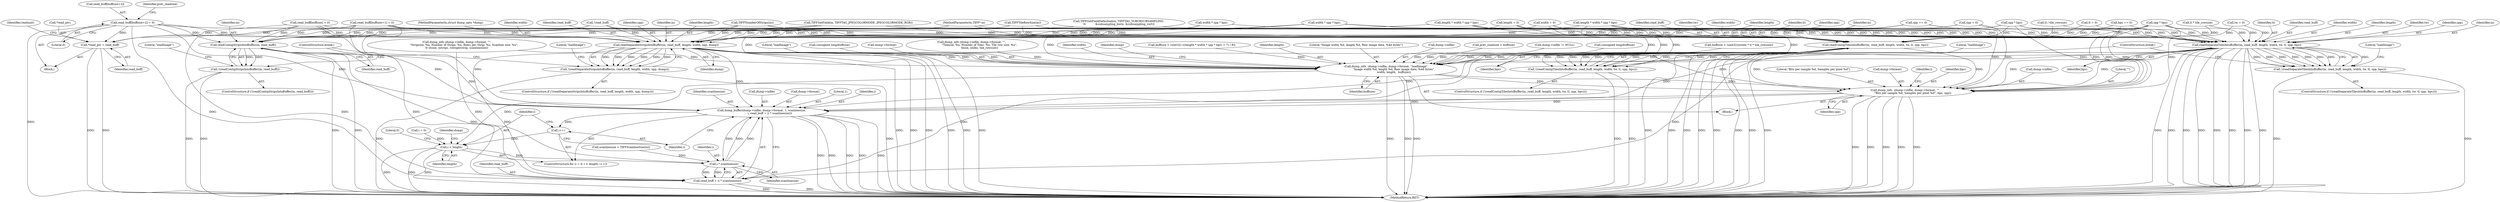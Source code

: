 digraph "0_libtiff_83a4b92815ea04969d494416eaae3d4c6b338e4a#diff-c8b4b355f9b5c06d585b23138e1c185f_5@array" {
"1001018" [label="(Call,read_buff[buffsize+2] = 0)"];
"1001028" [label="(Call,*read_ptr = read_buff)"];
"1001043" [label="(Call,readContigStripsIntoBuffer(in, read_buff))"];
"1001042" [label="(Call,!(readContigStripsIntoBuffer(in, read_buff)))"];
"1001170" [label="(Call,dump_buffer(dump->infile, dump->format, 1, scanlinesize, \n                  i, read_buff + (i * scanlinesize)))"];
"1001168" [label="(Call,i++)"];
"1001165" [label="(Call,i < length)"];
"1001182" [label="(Call,i * scanlinesize)"];
"1001180" [label="(Call,read_buff + (i * scanlinesize))"];
"1001057" [label="(Call,readSeparateStripsIntoBuffer(in, read_buff, length, width, spp, dump))"];
"1001056" [label="(Call,!(readSeparateStripsIntoBuffer(in, read_buff, length, width, spp, dump)))"];
"1001138" [label="(Call,dump_info  (dump->infile, dump->format, \"loadImage\", \n                \"Image width %d, length %d, Raw image data, %4d bytes\",\n                width, length,  buffsize))"];
"1001150" [label="(Call,dump_info  (dump->infile, dump->format, \"\", \n                \"Bits per sample %d, Samples per pixel %d\", bps, spp))"];
"1001080" [label="(Call,readContigTilesIntoBuffer(in, read_buff, length, width, tw, tl, spp, bps))"];
"1001079" [label="(Call,!(readContigTilesIntoBuffer(in, read_buff, length, width, tw, tl, spp, bps)))"];
"1001100" [label="(Call,readSeparateTilesIntoBuffer(in, read_buff, length, width, tw, tl, spp, bps))"];
"1001099" [label="(Call,!(readSeparateTilesIntoBuffer(in, read_buff, length, width, tw, tl, spp, bps)))"];
"1001142" [label="(Call,dump->format)"];
"1001033" [label="(Identifier,readunit)"];
"1001088" [label="(Identifier,bps)"];
"1001182" [label="(Call,i * scanlinesize)"];
"1001085" [label="(Identifier,tw)"];
"1000756" [label="(Call,dump_info (dump->infile, dump->format, \"\", \n                 \"Tilesize: %u, Number of Tiles: %u, Tile row size: %u\",\n                 tlsize, ntiles, tile_rowsize))"];
"1001060" [label="(Identifier,length)"];
"1001179" [label="(Identifier,i)"];
"1000132" [label="(Block,)"];
"1001178" [label="(Identifier,scanlinesize)"];
"1000873" [label="(Call,width * spp * bps)"];
"1001083" [label="(Identifier,length)"];
"1000128" [label="(MethodParameterIn,TIFF* in)"];
"1001011" [label="(Call,read_buff[buffsize+1] = 0)"];
"1000209" [label="(Call,tl = 0)"];
"1001078" [label="(ControlStructure,if (!(readContigTilesIntoBuffer(in, read_buff, length, width, tw, tl, spp, bps))))"];
"1001099" [label="(Call,!(readSeparateTilesIntoBuffer(in, read_buff, length, width, tw, tl, spp, bps)))"];
"1001187" [label="(MethodReturn,RET)"];
"1001181" [label="(Identifier,read_buff)"];
"1001045" [label="(Identifier,read_buff)"];
"1001161" [label="(ControlStructure,for (i = 0; i < length; i++))"];
"1001087" [label="(Identifier,spp)"];
"1000893" [label="(Call,dump_info (dump->infile, dump->format, \"\",\n                 \"Stripsize: %u, Number of Strips: %u, Rows per Strip: %u, Scanline size: %u\",\n\t\t stsize, nstrips, rowsperstrip, scanlinesize))"];
"1001105" [label="(Identifier,tw)"];
"1001057" [label="(Call,readSeparateStripsIntoBuffer(in, read_buff, length, width, spp, dump))"];
"1001079" [label="(Call,!(readContigTilesIntoBuffer(in, read_buff, length, width, tw, tl, spp, bps)))"];
"1001006" [label="(Call,read_buff[buffsize] = 0)"];
"1001081" [label="(Identifier,in)"];
"1000925" [label="(Call,TIFFGetFieldDefaulted(in, TIFFTAG_YCBCRSUBSAMPLING,\n \t\t           &subsampling_horiz, &subsampling_vert))"];
"1001149" [label="(Identifier,buffsize)"];
"1001019" [label="(Call,read_buff[buffsize+2])"];
"1001137" [label="(Block,)"];
"1001066" [label="(Literal,\"loadImage\")"];
"1000851" [label="(Call,buffsize < (uint32) (((length * width * spp * bps) + 7) / 8))"];
"1001107" [label="(Identifier,spp)"];
"1001018" [label="(Call,read_buff[buffsize+2] = 0)"];
"1001162" [label="(Call,i = 0)"];
"1001055" [label="(ControlStructure,if (!(readSeparateStripsIntoBuffer(in, read_buff, length, width, spp, dump))))"];
"1001031" [label="(Identifier,read_buff)"];
"1001148" [label="(Identifier,length)"];
"1000875" [label="(Call,spp * bps)"];
"1001071" [label="(ControlStructure,break;)"];
"1001116" [label="(ControlStructure,break;)"];
"1000861" [label="(Call,spp * bps)"];
"1000671" [label="(Call,TIFFTileRowSize(in))"];
"1001108" [label="(Identifier,bps)"];
"1001171" [label="(Call,dump->infile)"];
"1000717" [label="(Call,tl * tile_rowsize)"];
"1000205" [label="(Call,tw = 0)"];
"1001165" [label="(Call,i < length)"];
"1001098" [label="(ControlStructure,if (!(readSeparateTilesIntoBuffer(in, read_buff, length, width, tw, tl, spp, bps))))"];
"1001056" [label="(Call,!(readSeparateStripsIntoBuffer(in, read_buff, length, width, spp, dump)))"];
"1001091" [label="(Literal,\"loadImage\")"];
"1001026" [label="(Identifier,prev_readsize)"];
"1001157" [label="(Literal,\"\")"];
"1001041" [label="(ControlStructure,if (!(readContigStripsIntoBuffer(in, read_buff))))"];
"1000130" [label="(MethodParameterIn,struct dump_opts *dump)"];
"1001082" [label="(Identifier,read_buff)"];
"1001168" [label="(Call,i++)"];
"1001101" [label="(Identifier,in)"];
"1001042" [label="(Call,!(readContigStripsIntoBuffer(in, read_buff)))"];
"1001146" [label="(Literal,\"Image width %d, length %d, Raw image data, %4d bytes\")"];
"1001139" [label="(Call,dump->infile)"];
"1001084" [label="(Identifier,width)"];
"1000967" [label="(Call,prev_readsize < buffsize)"];
"1000159" [label="(Call,spp = 0)"];
"1001111" [label="(Literal,\"loadImage\")"];
"1001167" [label="(Identifier,length)"];
"1001184" [label="(Identifier,scanlinesize)"];
"1001063" [label="(Identifier,dump)"];
"1001061" [label="(Identifier,width)"];
"1000629" [label="(Call,bps == 0)"];
"1000420" [label="(Call,scanlinesize = TIFFScanlineSize(in))"];
"1001127" [label="(Call,dump->infile != NULL)"];
"1001170" [label="(Call,dump_buffer(dump->infile, dump->format, 1, scanlinesize, \n                  i, read_buff + (i * scanlinesize)))"];
"1001106" [label="(Identifier,tl)"];
"1001059" [label="(Identifier,read_buff)"];
"1001048" [label="(Literal,\"loadImage\")"];
"1001150" [label="(Call,dump_info  (dump->infile, dump->format, \"\", \n                \"Bits per sample %d, Samples per pixel %d\", bps, spp))"];
"1001166" [label="(Identifier,i)"];
"1001158" [label="(Literal,\"Bits per sample %d, Samples per pixel %d\")"];
"1001180" [label="(Call,read_buff + (i * scanlinesize))"];
"1001183" [label="(Identifier,i)"];
"1001154" [label="(Call,dump->format)"];
"1001024" [label="(Literal,0)"];
"1000733" [label="(Call,tl / tile_rowsize)"];
"1000914" [label="(Call,TIFFSetField(in, TIFFTAG_JPEGCOLORMODE, JPEGCOLORMODE_RGB))"];
"1000884" [label="(Call,(unsigned long)buffsize)"];
"1000711" [label="(Call,buffsize < (uint32)(ntiles * tl * tile_rowsize))"];
"1001102" [label="(Identifier,read_buff)"];
"1000859" [label="(Call,width * spp * bps)"];
"1001043" [label="(Call,readContigStripsIntoBuffer(in, read_buff))"];
"1001145" [label="(Literal,\"loadImage\")"];
"1001172" [label="(Identifier,dump)"];
"1001163" [label="(Identifier,i)"];
"1000871" [label="(Call,length * width * spp * bps)"];
"1001044" [label="(Identifier,in)"];
"1001138" [label="(Call,dump_info  (dump->infile, dump->format, \"loadImage\", \n                \"Image width %d, length %d, Raw image data, %4d bytes\",\n                width, length,  buffsize))"];
"1001169" [label="(Identifier,i)"];
"1001028" [label="(Call,*read_ptr = read_buff)"];
"1001080" [label="(Call,readContigTilesIntoBuffer(in, read_buff, length, width, tw, tl, spp, bps))"];
"1001186" [label="(Literal,0)"];
"1001100" [label="(Call,readSeparateTilesIntoBuffer(in, read_buff, length, width, tw, tl, spp, bps))"];
"1001159" [label="(Identifier,bps)"];
"1001174" [label="(Call,dump->format)"];
"1000785" [label="(Call,TIFFNumberOfStrips(in))"];
"1000747" [label="(Call,(unsigned long)buffsize)"];
"1000185" [label="(Call,length = 0)"];
"1001104" [label="(Identifier,width)"];
"1001160" [label="(Identifier,spp)"];
"1000181" [label="(Call,width = 0)"];
"1000632" [label="(Call,spp == 0)"];
"1001151" [label="(Call,dump->infile)"];
"1000997" [label="(Call,!read_buff)"];
"1001062" [label="(Identifier,spp)"];
"1001147" [label="(Identifier,width)"];
"1001152" [label="(Identifier,dump)"];
"1001103" [label="(Identifier,length)"];
"1001029" [label="(Call,*read_ptr)"];
"1001177" [label="(Literal,1)"];
"1000857" [label="(Call,length * width * spp * bps)"];
"1001086" [label="(Identifier,tl)"];
"1001058" [label="(Identifier,in)"];
"1001018" -> "1000132"  [label="AST: "];
"1001018" -> "1001024"  [label="CFG: "];
"1001019" -> "1001018"  [label="AST: "];
"1001024" -> "1001018"  [label="AST: "];
"1001026" -> "1001018"  [label="CFG: "];
"1001018" -> "1001187"  [label="DDG: "];
"1001018" -> "1001028"  [label="DDG: "];
"1001018" -> "1001043"  [label="DDG: "];
"1001018" -> "1001057"  [label="DDG: "];
"1001018" -> "1001080"  [label="DDG: "];
"1001018" -> "1001100"  [label="DDG: "];
"1001018" -> "1001170"  [label="DDG: "];
"1001018" -> "1001180"  [label="DDG: "];
"1001028" -> "1000132"  [label="AST: "];
"1001028" -> "1001031"  [label="CFG: "];
"1001029" -> "1001028"  [label="AST: "];
"1001031" -> "1001028"  [label="AST: "];
"1001033" -> "1001028"  [label="CFG: "];
"1001028" -> "1001187"  [label="DDG: "];
"1001028" -> "1001187"  [label="DDG: "];
"1001011" -> "1001028"  [label="DDG: "];
"1000997" -> "1001028"  [label="DDG: "];
"1001006" -> "1001028"  [label="DDG: "];
"1001043" -> "1001042"  [label="AST: "];
"1001043" -> "1001045"  [label="CFG: "];
"1001044" -> "1001043"  [label="AST: "];
"1001045" -> "1001043"  [label="AST: "];
"1001042" -> "1001043"  [label="CFG: "];
"1001043" -> "1001187"  [label="DDG: "];
"1001043" -> "1001187"  [label="DDG: "];
"1001043" -> "1001042"  [label="DDG: "];
"1001043" -> "1001042"  [label="DDG: "];
"1000925" -> "1001043"  [label="DDG: "];
"1000671" -> "1001043"  [label="DDG: "];
"1000785" -> "1001043"  [label="DDG: "];
"1000914" -> "1001043"  [label="DDG: "];
"1000128" -> "1001043"  [label="DDG: "];
"1001011" -> "1001043"  [label="DDG: "];
"1001006" -> "1001043"  [label="DDG: "];
"1000997" -> "1001043"  [label="DDG: "];
"1001043" -> "1001170"  [label="DDG: "];
"1001043" -> "1001180"  [label="DDG: "];
"1001042" -> "1001041"  [label="AST: "];
"1001048" -> "1001042"  [label="CFG: "];
"1001071" -> "1001042"  [label="CFG: "];
"1001042" -> "1001187"  [label="DDG: "];
"1001042" -> "1001187"  [label="DDG: "];
"1001170" -> "1001161"  [label="AST: "];
"1001170" -> "1001180"  [label="CFG: "];
"1001171" -> "1001170"  [label="AST: "];
"1001174" -> "1001170"  [label="AST: "];
"1001177" -> "1001170"  [label="AST: "];
"1001178" -> "1001170"  [label="AST: "];
"1001179" -> "1001170"  [label="AST: "];
"1001180" -> "1001170"  [label="AST: "];
"1001169" -> "1001170"  [label="CFG: "];
"1001170" -> "1001187"  [label="DDG: "];
"1001170" -> "1001187"  [label="DDG: "];
"1001170" -> "1001187"  [label="DDG: "];
"1001170" -> "1001187"  [label="DDG: "];
"1001170" -> "1001187"  [label="DDG: "];
"1001170" -> "1001168"  [label="DDG: "];
"1001150" -> "1001170"  [label="DDG: "];
"1001150" -> "1001170"  [label="DDG: "];
"1001182" -> "1001170"  [label="DDG: "];
"1001182" -> "1001170"  [label="DDG: "];
"1001011" -> "1001170"  [label="DDG: "];
"1001006" -> "1001170"  [label="DDG: "];
"1001057" -> "1001170"  [label="DDG: "];
"1001100" -> "1001170"  [label="DDG: "];
"1001080" -> "1001170"  [label="DDG: "];
"1001170" -> "1001182"  [label="DDG: "];
"1001168" -> "1001161"  [label="AST: "];
"1001168" -> "1001169"  [label="CFG: "];
"1001169" -> "1001168"  [label="AST: "];
"1001166" -> "1001168"  [label="CFG: "];
"1001168" -> "1001165"  [label="DDG: "];
"1001165" -> "1001161"  [label="AST: "];
"1001165" -> "1001167"  [label="CFG: "];
"1001166" -> "1001165"  [label="AST: "];
"1001167" -> "1001165"  [label="AST: "];
"1001172" -> "1001165"  [label="CFG: "];
"1001186" -> "1001165"  [label="CFG: "];
"1001165" -> "1001187"  [label="DDG: "];
"1001165" -> "1001187"  [label="DDG: "];
"1001165" -> "1001187"  [label="DDG: "];
"1001162" -> "1001165"  [label="DDG: "];
"1001138" -> "1001165"  [label="DDG: "];
"1001165" -> "1001182"  [label="DDG: "];
"1001182" -> "1001180"  [label="AST: "];
"1001182" -> "1001184"  [label="CFG: "];
"1001183" -> "1001182"  [label="AST: "];
"1001184" -> "1001182"  [label="AST: "];
"1001180" -> "1001182"  [label="CFG: "];
"1001182" -> "1001180"  [label="DDG: "];
"1001182" -> "1001180"  [label="DDG: "];
"1000893" -> "1001182"  [label="DDG: "];
"1000420" -> "1001182"  [label="DDG: "];
"1001181" -> "1001180"  [label="AST: "];
"1001180" -> "1001187"  [label="DDG: "];
"1001180" -> "1001187"  [label="DDG: "];
"1001011" -> "1001180"  [label="DDG: "];
"1001006" -> "1001180"  [label="DDG: "];
"1001057" -> "1001180"  [label="DDG: "];
"1001100" -> "1001180"  [label="DDG: "];
"1001080" -> "1001180"  [label="DDG: "];
"1001057" -> "1001056"  [label="AST: "];
"1001057" -> "1001063"  [label="CFG: "];
"1001058" -> "1001057"  [label="AST: "];
"1001059" -> "1001057"  [label="AST: "];
"1001060" -> "1001057"  [label="AST: "];
"1001061" -> "1001057"  [label="AST: "];
"1001062" -> "1001057"  [label="AST: "];
"1001063" -> "1001057"  [label="AST: "];
"1001056" -> "1001057"  [label="CFG: "];
"1001057" -> "1001187"  [label="DDG: "];
"1001057" -> "1001187"  [label="DDG: "];
"1001057" -> "1001187"  [label="DDG: "];
"1001057" -> "1001187"  [label="DDG: "];
"1001057" -> "1001187"  [label="DDG: "];
"1001057" -> "1001187"  [label="DDG: "];
"1001057" -> "1001056"  [label="DDG: "];
"1001057" -> "1001056"  [label="DDG: "];
"1001057" -> "1001056"  [label="DDG: "];
"1001057" -> "1001056"  [label="DDG: "];
"1001057" -> "1001056"  [label="DDG: "];
"1001057" -> "1001056"  [label="DDG: "];
"1000925" -> "1001057"  [label="DDG: "];
"1000671" -> "1001057"  [label="DDG: "];
"1000785" -> "1001057"  [label="DDG: "];
"1000914" -> "1001057"  [label="DDG: "];
"1000128" -> "1001057"  [label="DDG: "];
"1001011" -> "1001057"  [label="DDG: "];
"1001006" -> "1001057"  [label="DDG: "];
"1000997" -> "1001057"  [label="DDG: "];
"1000857" -> "1001057"  [label="DDG: "];
"1000871" -> "1001057"  [label="DDG: "];
"1000185" -> "1001057"  [label="DDG: "];
"1000873" -> "1001057"  [label="DDG: "];
"1000859" -> "1001057"  [label="DDG: "];
"1000181" -> "1001057"  [label="DDG: "];
"1000632" -> "1001057"  [label="DDG: "];
"1000875" -> "1001057"  [label="DDG: "];
"1000861" -> "1001057"  [label="DDG: "];
"1000159" -> "1001057"  [label="DDG: "];
"1000130" -> "1001057"  [label="DDG: "];
"1001057" -> "1001138"  [label="DDG: "];
"1001057" -> "1001138"  [label="DDG: "];
"1001057" -> "1001150"  [label="DDG: "];
"1001056" -> "1001055"  [label="AST: "];
"1001066" -> "1001056"  [label="CFG: "];
"1001071" -> "1001056"  [label="CFG: "];
"1001056" -> "1001187"  [label="DDG: "];
"1001056" -> "1001187"  [label="DDG: "];
"1001138" -> "1001137"  [label="AST: "];
"1001138" -> "1001149"  [label="CFG: "];
"1001139" -> "1001138"  [label="AST: "];
"1001142" -> "1001138"  [label="AST: "];
"1001145" -> "1001138"  [label="AST: "];
"1001146" -> "1001138"  [label="AST: "];
"1001147" -> "1001138"  [label="AST: "];
"1001148" -> "1001138"  [label="AST: "];
"1001149" -> "1001138"  [label="AST: "];
"1001152" -> "1001138"  [label="CFG: "];
"1001138" -> "1001187"  [label="DDG: "];
"1001138" -> "1001187"  [label="DDG: "];
"1001138" -> "1001187"  [label="DDG: "];
"1001127" -> "1001138"  [label="DDG: "];
"1000893" -> "1001138"  [label="DDG: "];
"1000756" -> "1001138"  [label="DDG: "];
"1000873" -> "1001138"  [label="DDG: "];
"1001100" -> "1001138"  [label="DDG: "];
"1001100" -> "1001138"  [label="DDG: "];
"1000859" -> "1001138"  [label="DDG: "];
"1001080" -> "1001138"  [label="DDG: "];
"1001080" -> "1001138"  [label="DDG: "];
"1000181" -> "1001138"  [label="DDG: "];
"1000857" -> "1001138"  [label="DDG: "];
"1000871" -> "1001138"  [label="DDG: "];
"1000185" -> "1001138"  [label="DDG: "];
"1000967" -> "1001138"  [label="DDG: "];
"1000711" -> "1001138"  [label="DDG: "];
"1000851" -> "1001138"  [label="DDG: "];
"1000884" -> "1001138"  [label="DDG: "];
"1000747" -> "1001138"  [label="DDG: "];
"1001138" -> "1001150"  [label="DDG: "];
"1001138" -> "1001150"  [label="DDG: "];
"1001150" -> "1001137"  [label="AST: "];
"1001150" -> "1001160"  [label="CFG: "];
"1001151" -> "1001150"  [label="AST: "];
"1001154" -> "1001150"  [label="AST: "];
"1001157" -> "1001150"  [label="AST: "];
"1001158" -> "1001150"  [label="AST: "];
"1001159" -> "1001150"  [label="AST: "];
"1001160" -> "1001150"  [label="AST: "];
"1001163" -> "1001150"  [label="CFG: "];
"1001150" -> "1001187"  [label="DDG: "];
"1001150" -> "1001187"  [label="DDG: "];
"1001150" -> "1001187"  [label="DDG: "];
"1001150" -> "1001187"  [label="DDG: "];
"1001150" -> "1001187"  [label="DDG: "];
"1000629" -> "1001150"  [label="DDG: "];
"1001100" -> "1001150"  [label="DDG: "];
"1001100" -> "1001150"  [label="DDG: "];
"1001080" -> "1001150"  [label="DDG: "];
"1001080" -> "1001150"  [label="DDG: "];
"1000861" -> "1001150"  [label="DDG: "];
"1000861" -> "1001150"  [label="DDG: "];
"1000875" -> "1001150"  [label="DDG: "];
"1000875" -> "1001150"  [label="DDG: "];
"1000632" -> "1001150"  [label="DDG: "];
"1000159" -> "1001150"  [label="DDG: "];
"1001080" -> "1001079"  [label="AST: "];
"1001080" -> "1001088"  [label="CFG: "];
"1001081" -> "1001080"  [label="AST: "];
"1001082" -> "1001080"  [label="AST: "];
"1001083" -> "1001080"  [label="AST: "];
"1001084" -> "1001080"  [label="AST: "];
"1001085" -> "1001080"  [label="AST: "];
"1001086" -> "1001080"  [label="AST: "];
"1001087" -> "1001080"  [label="AST: "];
"1001088" -> "1001080"  [label="AST: "];
"1001079" -> "1001080"  [label="CFG: "];
"1001080" -> "1001187"  [label="DDG: "];
"1001080" -> "1001187"  [label="DDG: "];
"1001080" -> "1001187"  [label="DDG: "];
"1001080" -> "1001187"  [label="DDG: "];
"1001080" -> "1001187"  [label="DDG: "];
"1001080" -> "1001187"  [label="DDG: "];
"1001080" -> "1001187"  [label="DDG: "];
"1001080" -> "1001187"  [label="DDG: "];
"1001080" -> "1001079"  [label="DDG: "];
"1001080" -> "1001079"  [label="DDG: "];
"1001080" -> "1001079"  [label="DDG: "];
"1001080" -> "1001079"  [label="DDG: "];
"1001080" -> "1001079"  [label="DDG: "];
"1001080" -> "1001079"  [label="DDG: "];
"1001080" -> "1001079"  [label="DDG: "];
"1001080" -> "1001079"  [label="DDG: "];
"1000925" -> "1001080"  [label="DDG: "];
"1000671" -> "1001080"  [label="DDG: "];
"1000785" -> "1001080"  [label="DDG: "];
"1000914" -> "1001080"  [label="DDG: "];
"1000128" -> "1001080"  [label="DDG: "];
"1001011" -> "1001080"  [label="DDG: "];
"1001006" -> "1001080"  [label="DDG: "];
"1000997" -> "1001080"  [label="DDG: "];
"1000857" -> "1001080"  [label="DDG: "];
"1000871" -> "1001080"  [label="DDG: "];
"1000185" -> "1001080"  [label="DDG: "];
"1000873" -> "1001080"  [label="DDG: "];
"1000859" -> "1001080"  [label="DDG: "];
"1000181" -> "1001080"  [label="DDG: "];
"1000205" -> "1001080"  [label="DDG: "];
"1000717" -> "1001080"  [label="DDG: "];
"1000733" -> "1001080"  [label="DDG: "];
"1000209" -> "1001080"  [label="DDG: "];
"1000632" -> "1001080"  [label="DDG: "];
"1000875" -> "1001080"  [label="DDG: "];
"1000875" -> "1001080"  [label="DDG: "];
"1000861" -> "1001080"  [label="DDG: "];
"1000861" -> "1001080"  [label="DDG: "];
"1000159" -> "1001080"  [label="DDG: "];
"1000629" -> "1001080"  [label="DDG: "];
"1001079" -> "1001078"  [label="AST: "];
"1001091" -> "1001079"  [label="CFG: "];
"1001116" -> "1001079"  [label="CFG: "];
"1001079" -> "1001187"  [label="DDG: "];
"1001079" -> "1001187"  [label="DDG: "];
"1001100" -> "1001099"  [label="AST: "];
"1001100" -> "1001108"  [label="CFG: "];
"1001101" -> "1001100"  [label="AST: "];
"1001102" -> "1001100"  [label="AST: "];
"1001103" -> "1001100"  [label="AST: "];
"1001104" -> "1001100"  [label="AST: "];
"1001105" -> "1001100"  [label="AST: "];
"1001106" -> "1001100"  [label="AST: "];
"1001107" -> "1001100"  [label="AST: "];
"1001108" -> "1001100"  [label="AST: "];
"1001099" -> "1001100"  [label="CFG: "];
"1001100" -> "1001187"  [label="DDG: "];
"1001100" -> "1001187"  [label="DDG: "];
"1001100" -> "1001187"  [label="DDG: "];
"1001100" -> "1001187"  [label="DDG: "];
"1001100" -> "1001187"  [label="DDG: "];
"1001100" -> "1001187"  [label="DDG: "];
"1001100" -> "1001187"  [label="DDG: "];
"1001100" -> "1001187"  [label="DDG: "];
"1001100" -> "1001099"  [label="DDG: "];
"1001100" -> "1001099"  [label="DDG: "];
"1001100" -> "1001099"  [label="DDG: "];
"1001100" -> "1001099"  [label="DDG: "];
"1001100" -> "1001099"  [label="DDG: "];
"1001100" -> "1001099"  [label="DDG: "];
"1001100" -> "1001099"  [label="DDG: "];
"1001100" -> "1001099"  [label="DDG: "];
"1000925" -> "1001100"  [label="DDG: "];
"1000671" -> "1001100"  [label="DDG: "];
"1000785" -> "1001100"  [label="DDG: "];
"1000914" -> "1001100"  [label="DDG: "];
"1000128" -> "1001100"  [label="DDG: "];
"1001011" -> "1001100"  [label="DDG: "];
"1001006" -> "1001100"  [label="DDG: "];
"1000997" -> "1001100"  [label="DDG: "];
"1000857" -> "1001100"  [label="DDG: "];
"1000871" -> "1001100"  [label="DDG: "];
"1000185" -> "1001100"  [label="DDG: "];
"1000873" -> "1001100"  [label="DDG: "];
"1000859" -> "1001100"  [label="DDG: "];
"1000181" -> "1001100"  [label="DDG: "];
"1000205" -> "1001100"  [label="DDG: "];
"1000717" -> "1001100"  [label="DDG: "];
"1000733" -> "1001100"  [label="DDG: "];
"1000209" -> "1001100"  [label="DDG: "];
"1000632" -> "1001100"  [label="DDG: "];
"1000875" -> "1001100"  [label="DDG: "];
"1000875" -> "1001100"  [label="DDG: "];
"1000861" -> "1001100"  [label="DDG: "];
"1000861" -> "1001100"  [label="DDG: "];
"1000159" -> "1001100"  [label="DDG: "];
"1000629" -> "1001100"  [label="DDG: "];
"1001099" -> "1001098"  [label="AST: "];
"1001111" -> "1001099"  [label="CFG: "];
"1001116" -> "1001099"  [label="CFG: "];
"1001099" -> "1001187"  [label="DDG: "];
"1001099" -> "1001187"  [label="DDG: "];
}
